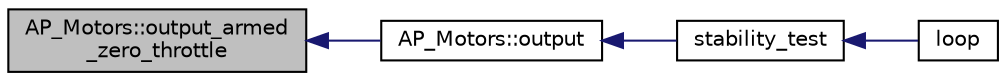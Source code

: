digraph "AP_Motors::output_armed_zero_throttle"
{
 // INTERACTIVE_SVG=YES
  edge [fontname="Helvetica",fontsize="10",labelfontname="Helvetica",labelfontsize="10"];
  node [fontname="Helvetica",fontsize="10",shape=record];
  rankdir="LR";
  Node1 [label="AP_Motors::output_armed\l_zero_throttle",height=0.2,width=0.4,color="black", fillcolor="grey75", style="filled" fontcolor="black"];
  Node1 -> Node2 [dir="back",color="midnightblue",fontsize="10",style="solid",fontname="Helvetica"];
  Node2 [label="AP_Motors::output",height=0.2,width=0.4,color="black", fillcolor="white", style="filled",URL="$classAP__Motors.html#a594bb6e631a495fed163cbf92af83525"];
  Node2 -> Node3 [dir="back",color="midnightblue",fontsize="10",style="solid",fontname="Helvetica"];
  Node3 [label="stability_test",height=0.2,width=0.4,color="black", fillcolor="white", style="filled",URL="$AP__Motors__test_8pde.html#a7f47bb79f883994514efee9d8de3ec0c"];
  Node3 -> Node4 [dir="back",color="midnightblue",fontsize="10",style="solid",fontname="Helvetica"];
  Node4 [label="loop",height=0.2,width=0.4,color="black", fillcolor="white", style="filled",URL="$AP__Motors__test_8pde.html#afe461d27b9c48d5921c00d521181f12f"];
}
